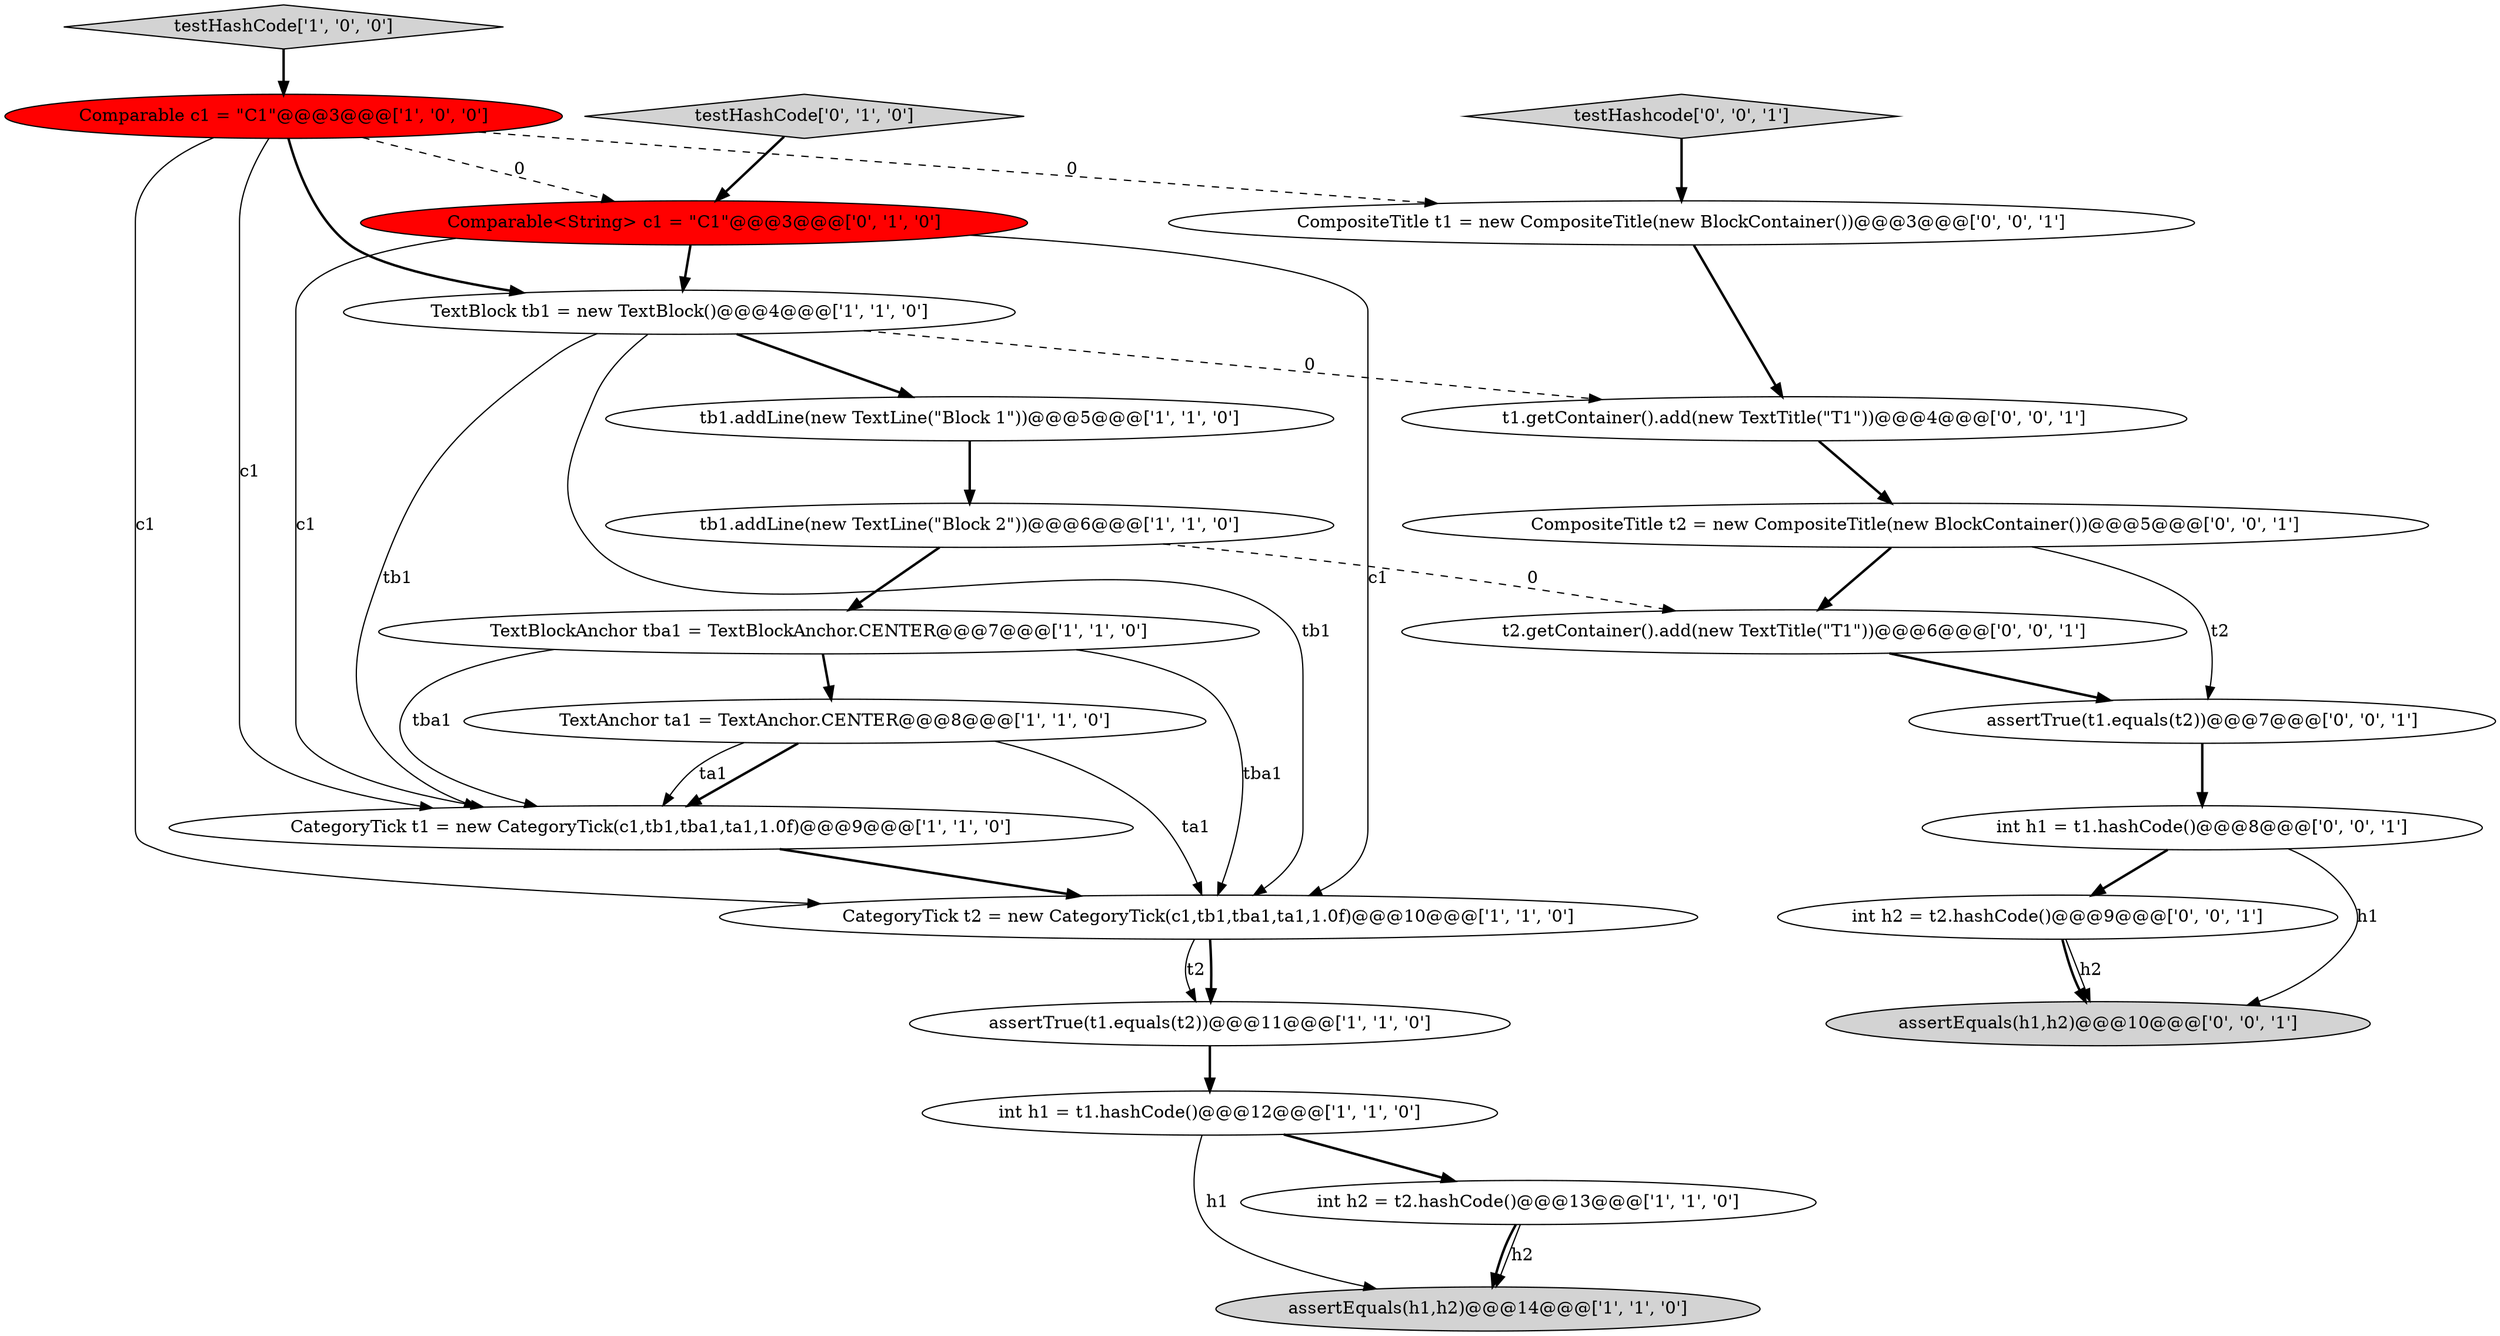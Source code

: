 digraph {
23 [style = filled, label = "testHashcode['0', '0', '1']", fillcolor = lightgray, shape = diamond image = "AAA0AAABBB3BBB"];
11 [style = filled, label = "assertTrue(t1.equals(t2))@@@11@@@['1', '1', '0']", fillcolor = white, shape = ellipse image = "AAA0AAABBB1BBB"];
1 [style = filled, label = "TextBlock tb1 = new TextBlock()@@@4@@@['1', '1', '0']", fillcolor = white, shape = ellipse image = "AAA0AAABBB1BBB"];
21 [style = filled, label = "CompositeTitle t1 = new CompositeTitle(new BlockContainer())@@@3@@@['0', '0', '1']", fillcolor = white, shape = ellipse image = "AAA0AAABBB3BBB"];
6 [style = filled, label = "assertEquals(h1,h2)@@@14@@@['1', '1', '0']", fillcolor = lightgray, shape = ellipse image = "AAA0AAABBB1BBB"];
3 [style = filled, label = "Comparable c1 = \"C1\"@@@3@@@['1', '0', '0']", fillcolor = red, shape = ellipse image = "AAA1AAABBB1BBB"];
18 [style = filled, label = "assertEquals(h1,h2)@@@10@@@['0', '0', '1']", fillcolor = lightgray, shape = ellipse image = "AAA0AAABBB3BBB"];
13 [style = filled, label = "Comparable<String> c1 = \"C1\"@@@3@@@['0', '1', '0']", fillcolor = red, shape = ellipse image = "AAA1AAABBB2BBB"];
10 [style = filled, label = "tb1.addLine(new TextLine(\"Block 2\"))@@@6@@@['1', '1', '0']", fillcolor = white, shape = ellipse image = "AAA0AAABBB1BBB"];
2 [style = filled, label = "tb1.addLine(new TextLine(\"Block 1\"))@@@5@@@['1', '1', '0']", fillcolor = white, shape = ellipse image = "AAA0AAABBB1BBB"];
0 [style = filled, label = "CategoryTick t2 = new CategoryTick(c1,tb1,tba1,ta1,1.0f)@@@10@@@['1', '1', '0']", fillcolor = white, shape = ellipse image = "AAA0AAABBB1BBB"];
8 [style = filled, label = "TextBlockAnchor tba1 = TextBlockAnchor.CENTER@@@7@@@['1', '1', '0']", fillcolor = white, shape = ellipse image = "AAA0AAABBB1BBB"];
22 [style = filled, label = "int h2 = t2.hashCode()@@@9@@@['0', '0', '1']", fillcolor = white, shape = ellipse image = "AAA0AAABBB3BBB"];
17 [style = filled, label = "int h1 = t1.hashCode()@@@8@@@['0', '0', '1']", fillcolor = white, shape = ellipse image = "AAA0AAABBB3BBB"];
9 [style = filled, label = "int h1 = t1.hashCode()@@@12@@@['1', '1', '0']", fillcolor = white, shape = ellipse image = "AAA0AAABBB1BBB"];
4 [style = filled, label = "TextAnchor ta1 = TextAnchor.CENTER@@@8@@@['1', '1', '0']", fillcolor = white, shape = ellipse image = "AAA0AAABBB1BBB"];
14 [style = filled, label = "testHashCode['0', '1', '0']", fillcolor = lightgray, shape = diamond image = "AAA0AAABBB2BBB"];
20 [style = filled, label = "CompositeTitle t2 = new CompositeTitle(new BlockContainer())@@@5@@@['0', '0', '1']", fillcolor = white, shape = ellipse image = "AAA0AAABBB3BBB"];
7 [style = filled, label = "CategoryTick t1 = new CategoryTick(c1,tb1,tba1,ta1,1.0f)@@@9@@@['1', '1', '0']", fillcolor = white, shape = ellipse image = "AAA0AAABBB1BBB"];
12 [style = filled, label = "testHashCode['1', '0', '0']", fillcolor = lightgray, shape = diamond image = "AAA0AAABBB1BBB"];
15 [style = filled, label = "assertTrue(t1.equals(t2))@@@7@@@['0', '0', '1']", fillcolor = white, shape = ellipse image = "AAA0AAABBB3BBB"];
19 [style = filled, label = "t1.getContainer().add(new TextTitle(\"T1\"))@@@4@@@['0', '0', '1']", fillcolor = white, shape = ellipse image = "AAA0AAABBB3BBB"];
16 [style = filled, label = "t2.getContainer().add(new TextTitle(\"T1\"))@@@6@@@['0', '0', '1']", fillcolor = white, shape = ellipse image = "AAA0AAABBB3BBB"];
5 [style = filled, label = "int h2 = t2.hashCode()@@@13@@@['1', '1', '0']", fillcolor = white, shape = ellipse image = "AAA0AAABBB1BBB"];
16->15 [style = bold, label=""];
3->1 [style = bold, label=""];
21->19 [style = bold, label=""];
3->21 [style = dashed, label="0"];
19->20 [style = bold, label=""];
1->19 [style = dashed, label="0"];
8->0 [style = solid, label="tba1"];
0->11 [style = bold, label=""];
13->7 [style = solid, label="c1"];
7->0 [style = bold, label=""];
1->0 [style = solid, label="tb1"];
17->22 [style = bold, label=""];
2->10 [style = bold, label=""];
11->9 [style = bold, label=""];
3->13 [style = dashed, label="0"];
3->0 [style = solid, label="c1"];
5->6 [style = solid, label="h2"];
4->7 [style = bold, label=""];
13->1 [style = bold, label=""];
15->17 [style = bold, label=""];
22->18 [style = bold, label=""];
4->7 [style = solid, label="ta1"];
22->18 [style = solid, label="h2"];
20->16 [style = bold, label=""];
5->6 [style = bold, label=""];
10->8 [style = bold, label=""];
23->21 [style = bold, label=""];
1->7 [style = solid, label="tb1"];
3->7 [style = solid, label="c1"];
9->5 [style = bold, label=""];
20->15 [style = solid, label="t2"];
1->2 [style = bold, label=""];
12->3 [style = bold, label=""];
4->0 [style = solid, label="ta1"];
10->16 [style = dashed, label="0"];
8->4 [style = bold, label=""];
14->13 [style = bold, label=""];
17->18 [style = solid, label="h1"];
8->7 [style = solid, label="tba1"];
9->6 [style = solid, label="h1"];
0->11 [style = solid, label="t2"];
13->0 [style = solid, label="c1"];
}
